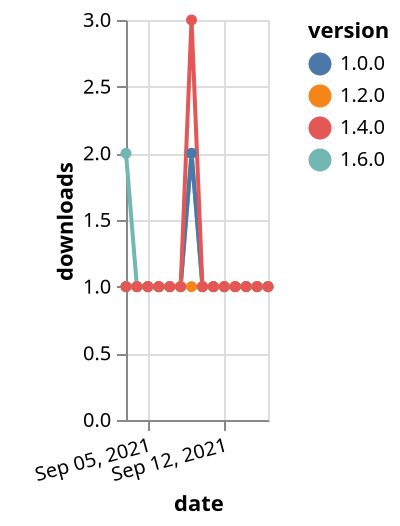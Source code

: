 {"$schema": "https://vega.github.io/schema/vega-lite/v5.json", "description": "A simple bar chart with embedded data.", "data": {"values": [{"date": "2021-09-03", "total": 118, "delta": 2, "version": "1.6.0"}, {"date": "2021-09-04", "total": 119, "delta": 1, "version": "1.6.0"}, {"date": "2021-09-05", "total": 120, "delta": 1, "version": "1.6.0"}, {"date": "2021-09-06", "total": 121, "delta": 1, "version": "1.6.0"}, {"date": "2021-09-07", "total": 122, "delta": 1, "version": "1.6.0"}, {"date": "2021-09-08", "total": 123, "delta": 1, "version": "1.6.0"}, {"date": "2021-09-09", "total": 125, "delta": 2, "version": "1.6.0"}, {"date": "2021-09-10", "total": 126, "delta": 1, "version": "1.6.0"}, {"date": "2021-09-11", "total": 127, "delta": 1, "version": "1.6.0"}, {"date": "2021-09-12", "total": 128, "delta": 1, "version": "1.6.0"}, {"date": "2021-09-13", "total": 129, "delta": 1, "version": "1.6.0"}, {"date": "2021-09-14", "total": 130, "delta": 1, "version": "1.6.0"}, {"date": "2021-09-15", "total": 131, "delta": 1, "version": "1.6.0"}, {"date": "2021-09-16", "total": 132, "delta": 1, "version": "1.6.0"}, {"date": "2021-09-03", "total": 171, "delta": 1, "version": "1.0.0"}, {"date": "2021-09-04", "total": 172, "delta": 1, "version": "1.0.0"}, {"date": "2021-09-05", "total": 173, "delta": 1, "version": "1.0.0"}, {"date": "2021-09-06", "total": 174, "delta": 1, "version": "1.0.0"}, {"date": "2021-09-07", "total": 175, "delta": 1, "version": "1.0.0"}, {"date": "2021-09-08", "total": 176, "delta": 1, "version": "1.0.0"}, {"date": "2021-09-09", "total": 178, "delta": 2, "version": "1.0.0"}, {"date": "2021-09-10", "total": 179, "delta": 1, "version": "1.0.0"}, {"date": "2021-09-11", "total": 180, "delta": 1, "version": "1.0.0"}, {"date": "2021-09-12", "total": 181, "delta": 1, "version": "1.0.0"}, {"date": "2021-09-13", "total": 182, "delta": 1, "version": "1.0.0"}, {"date": "2021-09-14", "total": 183, "delta": 1, "version": "1.0.0"}, {"date": "2021-09-15", "total": 184, "delta": 1, "version": "1.0.0"}, {"date": "2021-09-16", "total": 185, "delta": 1, "version": "1.0.0"}, {"date": "2021-09-03", "total": 144, "delta": 1, "version": "1.2.0"}, {"date": "2021-09-04", "total": 145, "delta": 1, "version": "1.2.0"}, {"date": "2021-09-05", "total": 146, "delta": 1, "version": "1.2.0"}, {"date": "2021-09-06", "total": 147, "delta": 1, "version": "1.2.0"}, {"date": "2021-09-07", "total": 148, "delta": 1, "version": "1.2.0"}, {"date": "2021-09-08", "total": 149, "delta": 1, "version": "1.2.0"}, {"date": "2021-09-09", "total": 150, "delta": 1, "version": "1.2.0"}, {"date": "2021-09-10", "total": 151, "delta": 1, "version": "1.2.0"}, {"date": "2021-09-11", "total": 152, "delta": 1, "version": "1.2.0"}, {"date": "2021-09-12", "total": 153, "delta": 1, "version": "1.2.0"}, {"date": "2021-09-13", "total": 154, "delta": 1, "version": "1.2.0"}, {"date": "2021-09-14", "total": 155, "delta": 1, "version": "1.2.0"}, {"date": "2021-09-15", "total": 156, "delta": 1, "version": "1.2.0"}, {"date": "2021-09-16", "total": 157, "delta": 1, "version": "1.2.0"}, {"date": "2021-09-03", "total": 170, "delta": 1, "version": "1.4.0"}, {"date": "2021-09-04", "total": 171, "delta": 1, "version": "1.4.0"}, {"date": "2021-09-05", "total": 172, "delta": 1, "version": "1.4.0"}, {"date": "2021-09-06", "total": 173, "delta": 1, "version": "1.4.0"}, {"date": "2021-09-07", "total": 174, "delta": 1, "version": "1.4.0"}, {"date": "2021-09-08", "total": 175, "delta": 1, "version": "1.4.0"}, {"date": "2021-09-09", "total": 178, "delta": 3, "version": "1.4.0"}, {"date": "2021-09-10", "total": 179, "delta": 1, "version": "1.4.0"}, {"date": "2021-09-11", "total": 180, "delta": 1, "version": "1.4.0"}, {"date": "2021-09-12", "total": 181, "delta": 1, "version": "1.4.0"}, {"date": "2021-09-13", "total": 182, "delta": 1, "version": "1.4.0"}, {"date": "2021-09-14", "total": 183, "delta": 1, "version": "1.4.0"}, {"date": "2021-09-15", "total": 184, "delta": 1, "version": "1.4.0"}, {"date": "2021-09-16", "total": 185, "delta": 1, "version": "1.4.0"}]}, "width": "container", "mark": {"type": "line", "point": {"filled": true}}, "encoding": {"x": {"field": "date", "type": "temporal", "timeUnit": "yearmonthdate", "title": "date", "axis": {"labelAngle": -15}}, "y": {"field": "delta", "type": "quantitative", "title": "downloads"}, "color": {"field": "version", "type": "nominal"}, "tooltip": {"field": "delta"}}}